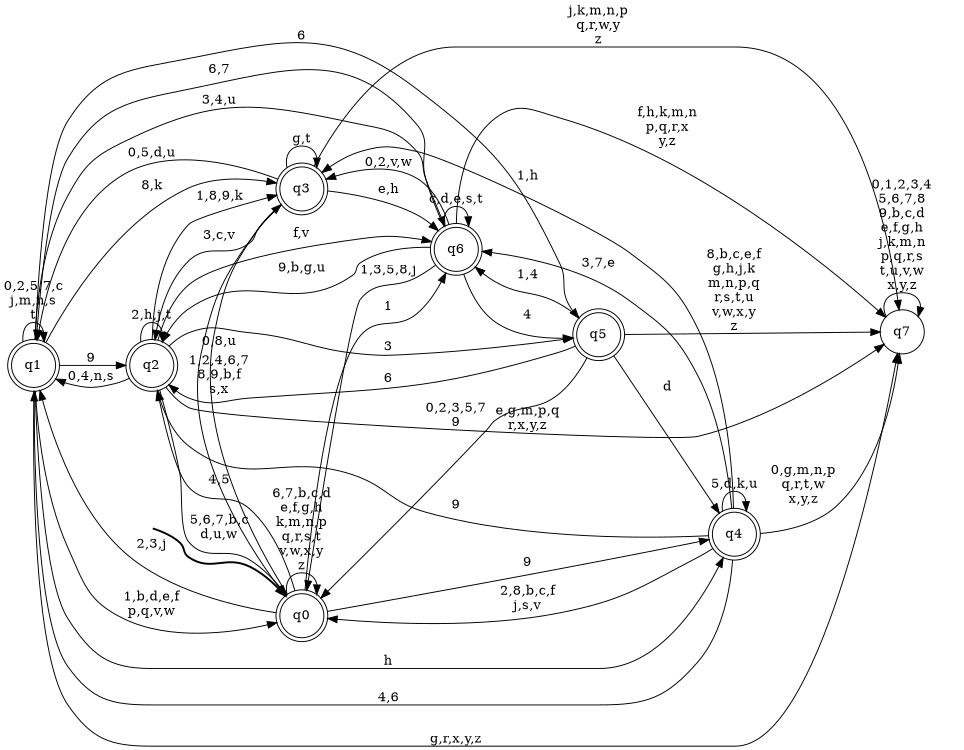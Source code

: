 digraph BlueStar {
__start0 [style = invis, shape = none, label = "", width = 0, height = 0];

rankdir=LR;
size="8,5";

s0 [style="rounded,filled", color="black", fillcolor="white" shape="doublecircle", label="q0"];
s1 [style="rounded,filled", color="black", fillcolor="white" shape="doublecircle", label="q1"];
s2 [style="rounded,filled", color="black", fillcolor="white" shape="doublecircle", label="q2"];
s3 [style="rounded,filled", color="black", fillcolor="white" shape="doublecircle", label="q3"];
s4 [style="rounded,filled", color="black", fillcolor="white" shape="doublecircle", label="q4"];
s5 [style="rounded,filled", color="black", fillcolor="white" shape="doublecircle", label="q5"];
s6 [style="rounded,filled", color="black", fillcolor="white" shape="doublecircle", label="q6"];
s7 [style="filled", color="black", fillcolor="white" shape="circle", label="q7"];
subgraph cluster_main { 
	graph [pad=".75", ranksep="0.15", nodesep="0.15"];
	 style=invis; 
	__start0 -> s0 [penwidth=2];
}
s0 -> s0 [label="6,7,b,c,d\ne,f,g,h\nk,m,n,p\nq,r,s,t\nv,w,x,y\nz"];
s0 -> s1 [label="2,3,j"];
s0 -> s2 [label="4,5"];
s0 -> s3 [label="0,8,u"];
s0 -> s4 [label="9"];
s0 -> s6 [label="1"];
s1 -> s0 [label="1,b,d,e,f\np,q,v,w"];
s1 -> s1 [label="0,2,5,7,c\nj,m,n,s\nt"];
s1 -> s2 [label="9"];
s1 -> s3 [label="8,k"];
s1 -> s4 [label="h"];
s1 -> s5 [label="6"];
s1 -> s6 [label="3,4,u"];
s1 -> s7 [label="g,r,x,y,z"];
s2 -> s0 [label="5,6,7,b,c\nd,u,w"];
s2 -> s1 [label="0,4,n,s"];
s2 -> s2 [label="2,h,j,t"];
s2 -> s3 [label="1,8,9,k"];
s2 -> s5 [label="3"];
s2 -> s6 [label="f,v"];
s2 -> s7 [label="e,g,m,p,q\nr,x,y,z"];
s3 -> s0 [label="1,2,4,6,7\n8,9,b,f\ns,x"];
s3 -> s1 [label="0,5,d,u"];
s3 -> s2 [label="3,c,v"];
s3 -> s3 [label="g,t"];
s3 -> s6 [label="e,h"];
s3 -> s7 [label="j,k,m,n,p\nq,r,w,y\nz"];
s4 -> s0 [label="2,8,b,c,f\nj,s,v"];
s4 -> s1 [label="4,6"];
s4 -> s2 [label="9"];
s4 -> s3 [label="1,h"];
s4 -> s4 [label="5,d,k,u"];
s4 -> s6 [label="3,7,e"];
s4 -> s7 [label="0,g,m,n,p\nq,r,t,w\nx,y,z"];
s5 -> s0 [label="0,2,3,5,7\n9"];
s5 -> s2 [label="6"];
s5 -> s4 [label="d"];
s5 -> s6 [label="1,4"];
s5 -> s7 [label="8,b,c,e,f\ng,h,j,k\nm,n,p,q\nr,s,t,u\nv,w,x,y\nz"];
s6 -> s0 [label="1,3,5,8,j"];
s6 -> s1 [label="6,7"];
s6 -> s2 [label="9,b,g,u"];
s6 -> s3 [label="0,2,v,w"];
s6 -> s5 [label="4"];
s6 -> s6 [label="c,d,e,s,t"];
s6 -> s7 [label="f,h,k,m,n\np,q,r,x\ny,z"];
s7 -> s7 [label="0,1,2,3,4\n5,6,7,8\n9,b,c,d\ne,f,g,h\nj,k,m,n\np,q,r,s\nt,u,v,w\nx,y,z"];

}